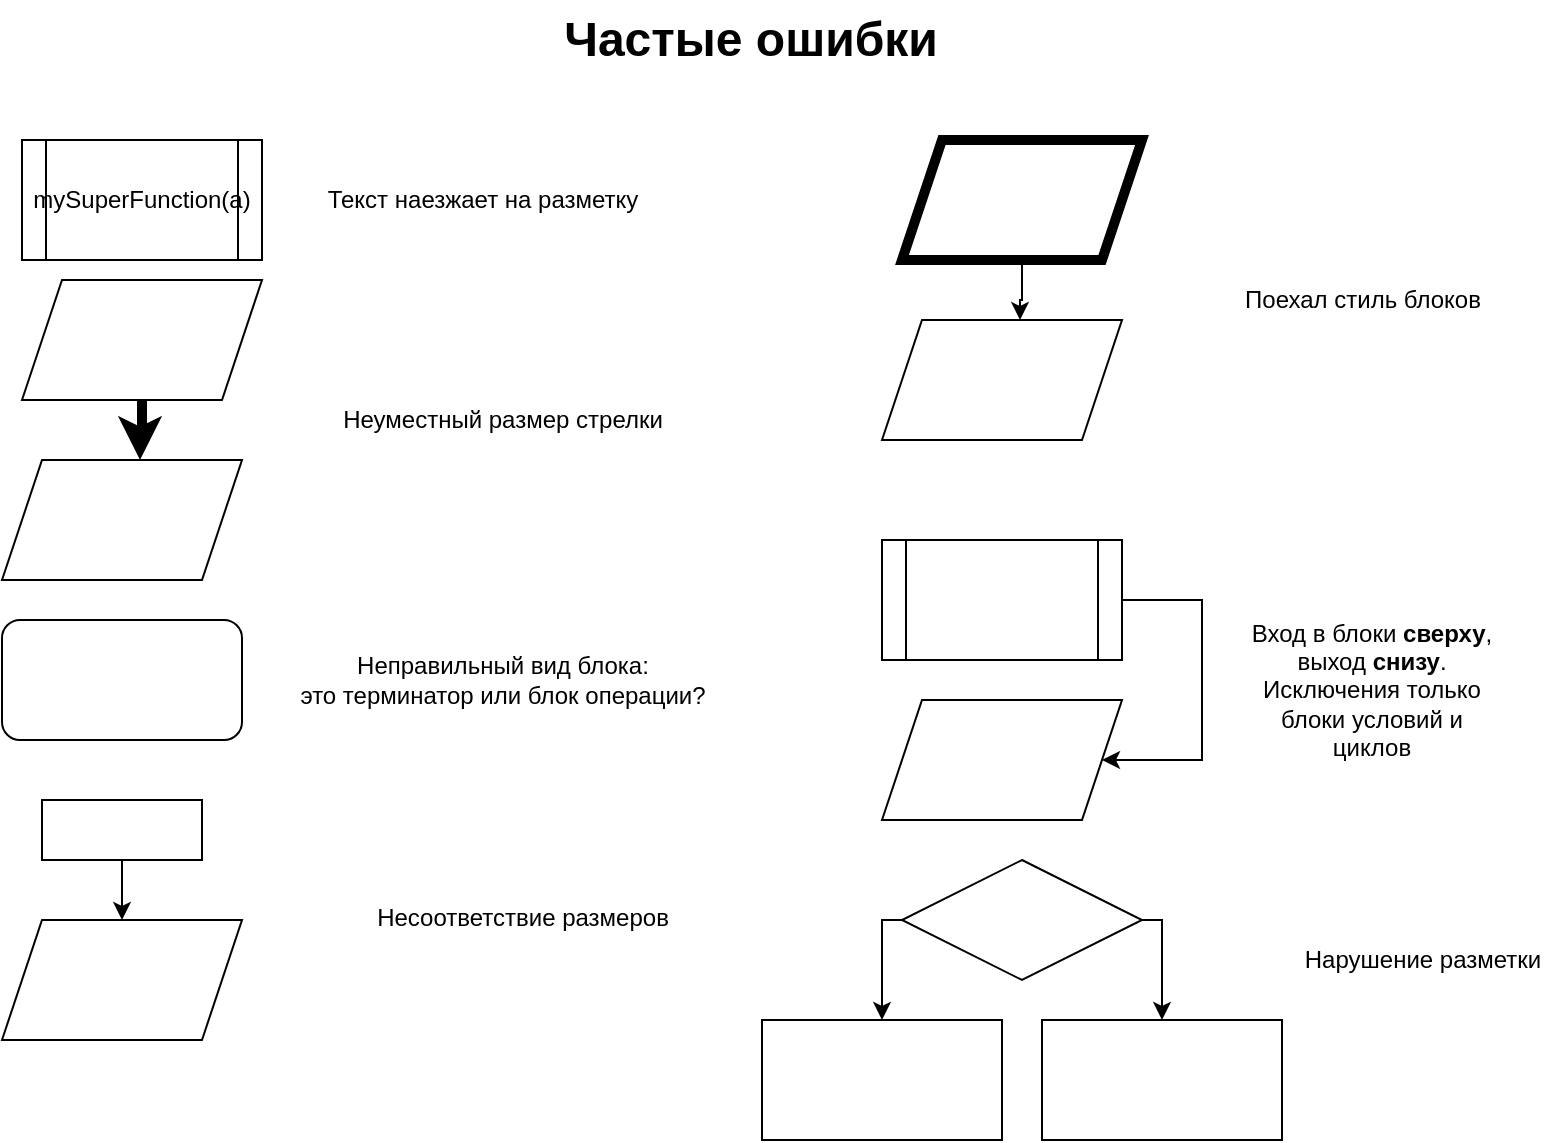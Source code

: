 <mxfile version="16.5.1" type="device"><diagram id="k6yqlNDV9JMeneuWonR2" name="Страница 1"><mxGraphModel dx="880" dy="672" grid="1" gridSize="10" guides="1" tooltips="1" connect="1" arrows="1" fold="1" page="1" pageScale="1" pageWidth="827" pageHeight="1169" math="0" shadow="0"><root><mxCell id="0"/><mxCell id="1" parent="0"/><mxCell id="ZSbZgH3oQ-qnM6ky6Z9Z-3" value="Частые ошибки" style="text;strokeColor=none;fillColor=none;html=1;fontSize=24;fontStyle=1;verticalAlign=middle;align=center;rounded=1;fontFamily=Helvetica;fontColor=default;" vertex="1" parent="1"><mxGeometry x="348" y="40" width="100" height="40" as="geometry"/></mxCell><mxCell id="ZSbZgH3oQ-qnM6ky6Z9Z-4" value="mySuperFunction(a)" style="shape=process;whiteSpace=wrap;html=1;backgroundOutline=1;" vertex="1" parent="1"><mxGeometry x="34" y="110" width="120" height="60" as="geometry"/></mxCell><mxCell id="ZSbZgH3oQ-qnM6ky6Z9Z-5" value="Текст наезжает на разметку" style="text;html=1;align=center;verticalAlign=middle;resizable=0;points=[];autosize=1;strokeColor=none;fillColor=none;fontSize=12;fontFamily=Helvetica;fontColor=default;" vertex="1" parent="1"><mxGeometry x="174" y="130" width="180" height="20" as="geometry"/></mxCell><mxCell id="ZSbZgH3oQ-qnM6ky6Z9Z-6" style="edgeStyle=orthogonalEdgeStyle;rounded=0;jumpStyle=none;orthogonalLoop=1;jettySize=auto;html=1;entryX=0.575;entryY=0;entryDx=0;entryDy=0;entryPerimeter=0;fontFamily=Helvetica;fontSize=12;fontColor=default;endArrow=classic;endFill=1;strokeWidth=5;" edge="1" parent="1" source="ZSbZgH3oQ-qnM6ky6Z9Z-7" target="ZSbZgH3oQ-qnM6ky6Z9Z-8"><mxGeometry relative="1" as="geometry"/></mxCell><mxCell id="ZSbZgH3oQ-qnM6ky6Z9Z-7" value="" style="shape=parallelogram;perimeter=parallelogramPerimeter;whiteSpace=wrap;html=1;fixedSize=1;" vertex="1" parent="1"><mxGeometry x="34" y="180" width="120" height="60" as="geometry"/></mxCell><mxCell id="ZSbZgH3oQ-qnM6ky6Z9Z-8" value="" style="shape=parallelogram;perimeter=parallelogramPerimeter;whiteSpace=wrap;html=1;fixedSize=1;" vertex="1" parent="1"><mxGeometry x="24" y="270" width="120" height="60" as="geometry"/></mxCell><mxCell id="ZSbZgH3oQ-qnM6ky6Z9Z-9" value="Неуместный размер стрелки" style="text;html=1;align=center;verticalAlign=middle;resizable=0;points=[];autosize=1;strokeColor=none;fillColor=none;fontSize=12;fontFamily=Helvetica;fontColor=default;" vertex="1" parent="1"><mxGeometry x="184" y="240" width="180" height="20" as="geometry"/></mxCell><mxCell id="ZSbZgH3oQ-qnM6ky6Z9Z-10" value="" style="rounded=1;whiteSpace=wrap;html=1;fontFamily=Helvetica;fontSize=12;fontColor=default;strokeColor=default;strokeWidth=1;fillColor=default;" vertex="1" parent="1"><mxGeometry x="24" y="350" width="120" height="60" as="geometry"/></mxCell><mxCell id="ZSbZgH3oQ-qnM6ky6Z9Z-11" value="Неправильный вид блока:&lt;br&gt;это терминатор или блок операции?" style="text;html=1;align=center;verticalAlign=middle;resizable=0;points=[];autosize=1;strokeColor=none;fillColor=none;fontSize=12;fontFamily=Helvetica;fontColor=default;" vertex="1" parent="1"><mxGeometry x="164" y="365" width="220" height="30" as="geometry"/></mxCell><mxCell id="ZSbZgH3oQ-qnM6ky6Z9Z-12" style="edgeStyle=orthogonalEdgeStyle;rounded=0;jumpStyle=none;orthogonalLoop=1;jettySize=auto;html=1;entryX=0.5;entryY=0;entryDx=0;entryDy=0;fontFamily=Helvetica;fontSize=12;fontColor=default;endArrow=classic;endFill=1;strokeWidth=1;" edge="1" parent="1" source="ZSbZgH3oQ-qnM6ky6Z9Z-13" target="ZSbZgH3oQ-qnM6ky6Z9Z-14"><mxGeometry relative="1" as="geometry"/></mxCell><mxCell id="ZSbZgH3oQ-qnM6ky6Z9Z-13" value="" style="rounded=0;whiteSpace=wrap;html=1;" vertex="1" parent="1"><mxGeometry x="44" y="440" width="80" height="30" as="geometry"/></mxCell><mxCell id="ZSbZgH3oQ-qnM6ky6Z9Z-14" value="" style="shape=parallelogram;perimeter=parallelogramPerimeter;whiteSpace=wrap;html=1;fixedSize=1;" vertex="1" parent="1"><mxGeometry x="24" y="500" width="120" height="60" as="geometry"/></mxCell><mxCell id="ZSbZgH3oQ-qnM6ky6Z9Z-15" value="Несоответствие размеров" style="text;html=1;align=center;verticalAlign=middle;resizable=0;points=[];autosize=1;strokeColor=none;fillColor=none;fontSize=12;fontFamily=Helvetica;fontColor=default;" vertex="1" parent="1"><mxGeometry x="204" y="489" width="160" height="20" as="geometry"/></mxCell><mxCell id="ZSbZgH3oQ-qnM6ky6Z9Z-16" style="edgeStyle=orthogonalEdgeStyle;rounded=0;jumpStyle=none;orthogonalLoop=1;jettySize=auto;html=1;entryX=0.575;entryY=0;entryDx=0;entryDy=0;entryPerimeter=0;fontFamily=Helvetica;fontSize=12;fontColor=default;endArrow=classic;endFill=1;strokeWidth=1;" edge="1" parent="1" source="ZSbZgH3oQ-qnM6ky6Z9Z-17" target="ZSbZgH3oQ-qnM6ky6Z9Z-18"><mxGeometry relative="1" as="geometry"/></mxCell><mxCell id="ZSbZgH3oQ-qnM6ky6Z9Z-17" value="" style="shape=parallelogram;perimeter=parallelogramPerimeter;whiteSpace=wrap;html=1;fixedSize=1;strokeWidth=5;" vertex="1" parent="1"><mxGeometry x="474" y="110" width="120" height="60" as="geometry"/></mxCell><mxCell id="ZSbZgH3oQ-qnM6ky6Z9Z-18" value="" style="shape=parallelogram;perimeter=parallelogramPerimeter;whiteSpace=wrap;html=1;fixedSize=1;" vertex="1" parent="1"><mxGeometry x="464" y="200" width="120" height="60" as="geometry"/></mxCell><mxCell id="ZSbZgH3oQ-qnM6ky6Z9Z-19" value="Поехал стиль блоков" style="text;html=1;align=center;verticalAlign=middle;resizable=0;points=[];autosize=1;strokeColor=none;fillColor=none;fontSize=12;fontFamily=Helvetica;fontColor=default;" vertex="1" parent="1"><mxGeometry x="634" y="180" width="140" height="20" as="geometry"/></mxCell><mxCell id="ZSbZgH3oQ-qnM6ky6Z9Z-20" style="edgeStyle=orthogonalEdgeStyle;rounded=0;jumpStyle=none;orthogonalLoop=1;jettySize=auto;html=1;entryX=1;entryY=0.5;entryDx=0;entryDy=0;fontFamily=Helvetica;fontSize=12;fontColor=default;endArrow=classic;endFill=1;strokeWidth=1;" edge="1" parent="1" source="ZSbZgH3oQ-qnM6ky6Z9Z-21" target="ZSbZgH3oQ-qnM6ky6Z9Z-22"><mxGeometry relative="1" as="geometry"><Array as="points"><mxPoint x="624" y="340"/><mxPoint x="624" y="420"/></Array></mxGeometry></mxCell><mxCell id="ZSbZgH3oQ-qnM6ky6Z9Z-21" value="" style="shape=process;whiteSpace=wrap;html=1;backgroundOutline=1;" vertex="1" parent="1"><mxGeometry x="464" y="310" width="120" height="60" as="geometry"/></mxCell><mxCell id="ZSbZgH3oQ-qnM6ky6Z9Z-22" value="" style="shape=parallelogram;perimeter=parallelogramPerimeter;whiteSpace=wrap;html=1;fixedSize=1;" vertex="1" parent="1"><mxGeometry x="464" y="390" width="120" height="60" as="geometry"/></mxCell><mxCell id="ZSbZgH3oQ-qnM6ky6Z9Z-23" value="Вход в блоки &lt;b&gt;сверху&lt;/b&gt;, выход &lt;b&gt;снизу&lt;/b&gt;. Исключения только блоки условий и циклов" style="text;html=1;strokeColor=none;fillColor=none;align=center;verticalAlign=middle;whiteSpace=wrap;rounded=0;fontFamily=Helvetica;fontSize=12;fontColor=default;" vertex="1" parent="1"><mxGeometry x="644" y="370" width="130" height="30" as="geometry"/></mxCell><mxCell id="ZSbZgH3oQ-qnM6ky6Z9Z-24" style="edgeStyle=orthogonalEdgeStyle;rounded=0;jumpStyle=none;orthogonalLoop=1;jettySize=auto;html=1;entryX=0.5;entryY=0;entryDx=0;entryDy=0;fontFamily=Helvetica;fontSize=12;fontColor=default;endArrow=classic;endFill=1;strokeWidth=1;" edge="1" parent="1" source="ZSbZgH3oQ-qnM6ky6Z9Z-26" target="ZSbZgH3oQ-qnM6ky6Z9Z-27"><mxGeometry relative="1" as="geometry"><Array as="points"><mxPoint x="464" y="500"/></Array></mxGeometry></mxCell><mxCell id="ZSbZgH3oQ-qnM6ky6Z9Z-25" style="edgeStyle=orthogonalEdgeStyle;rounded=0;jumpStyle=none;orthogonalLoop=1;jettySize=auto;html=1;entryX=0.5;entryY=0;entryDx=0;entryDy=0;fontFamily=Helvetica;fontSize=12;fontColor=default;endArrow=classic;endFill=1;strokeWidth=1;" edge="1" parent="1" source="ZSbZgH3oQ-qnM6ky6Z9Z-26" target="ZSbZgH3oQ-qnM6ky6Z9Z-28"><mxGeometry relative="1" as="geometry"><Array as="points"><mxPoint x="604" y="500"/></Array></mxGeometry></mxCell><mxCell id="ZSbZgH3oQ-qnM6ky6Z9Z-26" value="" style="rhombus;whiteSpace=wrap;html=1;" vertex="1" parent="1"><mxGeometry x="474" y="470" width="120" height="60" as="geometry"/></mxCell><mxCell id="ZSbZgH3oQ-qnM6ky6Z9Z-27" value="" style="rounded=0;whiteSpace=wrap;html=1;" vertex="1" parent="1"><mxGeometry x="404" y="550" width="120" height="60" as="geometry"/></mxCell><mxCell id="ZSbZgH3oQ-qnM6ky6Z9Z-28" value="" style="rounded=0;whiteSpace=wrap;html=1;" vertex="1" parent="1"><mxGeometry x="544" y="550" width="120" height="60" as="geometry"/></mxCell><mxCell id="ZSbZgH3oQ-qnM6ky6Z9Z-29" value="Нарушение разметки" style="text;html=1;align=center;verticalAlign=middle;resizable=0;points=[];autosize=1;strokeColor=none;fillColor=none;fontSize=12;fontFamily=Helvetica;fontColor=default;" vertex="1" parent="1"><mxGeometry x="664" y="510" width="140" height="20" as="geometry"/></mxCell></root></mxGraphModel></diagram></mxfile>